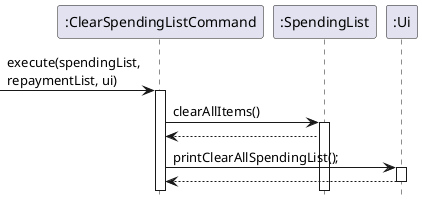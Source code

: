@startuml
hide footbox
->":ClearSpendingListCommand":execute(spendingList, \nrepaymentList, ui)
activate ":ClearSpendingListCommand"
":ClearSpendingListCommand" -> ":SpendingList": clearAllItems()
activate ":SpendingList"
":SpendingList" --> ":ClearSpendingListCommand"
":ClearSpendingListCommand" -> ":Ui": printClearAllSpendingList();
activate ":Ui"
":Ui" --> ":ClearSpendingListCommand"
deactivate ":Ui"

@enduml